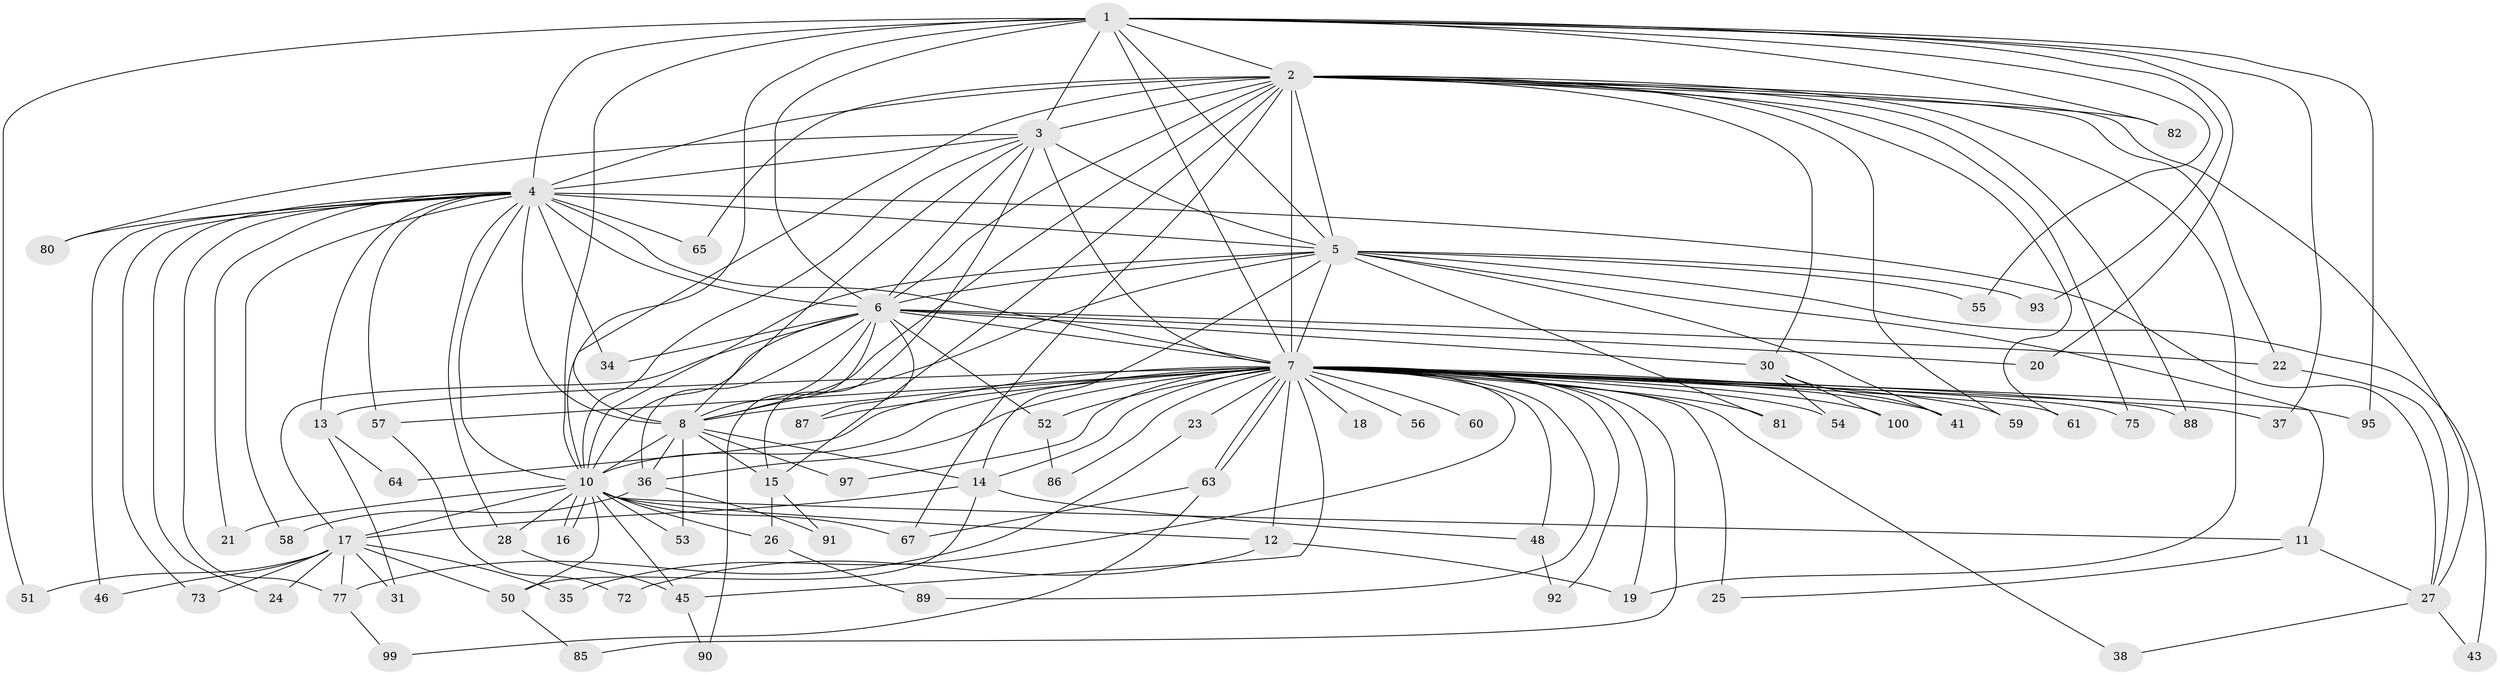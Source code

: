 // original degree distribution, {19: 0.02, 22: 0.01, 12: 0.01, 24: 0.02, 16: 0.01, 15: 0.01, 39: 0.01, 23: 0.01, 4: 0.06, 6: 0.02, 5: 0.03, 2: 0.59, 11: 0.01, 3: 0.19}
// Generated by graph-tools (version 1.1) at 2025/38/02/21/25 10:38:52]
// undirected, 75 vertices, 176 edges
graph export_dot {
graph [start="1"]
  node [color=gray90,style=filled];
  1 [super="+84"];
  2 [super="+47"];
  3 [super="+44"];
  4 [super="+29"];
  5 [super="+69"];
  6 [super="+71"];
  7 [super="+9"];
  8 [super="+98"];
  10 [super="+32"];
  11 [super="+40"];
  12;
  13 [super="+33"];
  14 [super="+62"];
  15 [super="+68"];
  16;
  17 [super="+76"];
  18;
  19 [super="+42"];
  20;
  21;
  22;
  23;
  24;
  25;
  26 [super="+49"];
  27 [super="+39"];
  28 [super="+79"];
  30;
  31;
  34;
  35;
  36 [super="+66"];
  37;
  38;
  41 [super="+74"];
  43;
  45;
  46;
  48;
  50 [super="+70"];
  51;
  52;
  53;
  54;
  55;
  56;
  57;
  58;
  59 [super="+78"];
  60;
  61;
  63;
  64;
  65;
  67 [super="+83"];
  72;
  73;
  75;
  77 [super="+94"];
  80;
  81;
  82;
  85;
  86;
  87;
  88;
  89;
  90;
  91;
  92;
  93;
  95 [super="+96"];
  97;
  99;
  100;
  1 -- 2;
  1 -- 3 [weight=2];
  1 -- 4;
  1 -- 5;
  1 -- 6;
  1 -- 7 [weight=3];
  1 -- 8;
  1 -- 10;
  1 -- 20;
  1 -- 37;
  1 -- 51;
  1 -- 55;
  1 -- 82;
  1 -- 93;
  1 -- 95 [weight=2];
  2 -- 3;
  2 -- 4 [weight=2];
  2 -- 5;
  2 -- 6 [weight=2];
  2 -- 7 [weight=2];
  2 -- 8;
  2 -- 10;
  2 -- 15;
  2 -- 19;
  2 -- 22;
  2 -- 30;
  2 -- 59;
  2 -- 61;
  2 -- 65;
  2 -- 67;
  2 -- 75;
  2 -- 82;
  2 -- 88;
  2 -- 27;
  3 -- 4;
  3 -- 5;
  3 -- 6;
  3 -- 7 [weight=2];
  3 -- 8;
  3 -- 10;
  3 -- 15;
  3 -- 80;
  4 -- 5;
  4 -- 6;
  4 -- 7 [weight=3];
  4 -- 8;
  4 -- 10 [weight=2];
  4 -- 21;
  4 -- 24;
  4 -- 27;
  4 -- 28;
  4 -- 34;
  4 -- 46;
  4 -- 57;
  4 -- 58;
  4 -- 65;
  4 -- 73;
  4 -- 80;
  4 -- 77;
  4 -- 13;
  5 -- 6;
  5 -- 7 [weight=3];
  5 -- 8;
  5 -- 10;
  5 -- 11;
  5 -- 14;
  5 -- 43;
  5 -- 55;
  5 -- 81;
  5 -- 93;
  5 -- 41;
  6 -- 7 [weight=2];
  6 -- 8;
  6 -- 10;
  6 -- 20;
  6 -- 22;
  6 -- 30;
  6 -- 34;
  6 -- 52;
  6 -- 87;
  6 -- 90;
  6 -- 17;
  6 -- 36;
  7 -- 8 [weight=3];
  7 -- 10 [weight=2];
  7 -- 18 [weight=2];
  7 -- 23 [weight=2];
  7 -- 25;
  7 -- 37;
  7 -- 56 [weight=2];
  7 -- 63;
  7 -- 63;
  7 -- 75;
  7 -- 81;
  7 -- 95;
  7 -- 97;
  7 -- 100;
  7 -- 12;
  7 -- 13;
  7 -- 14;
  7 -- 19;
  7 -- 35;
  7 -- 36;
  7 -- 38;
  7 -- 41;
  7 -- 45;
  7 -- 48;
  7 -- 52;
  7 -- 54;
  7 -- 57;
  7 -- 59 [weight=2];
  7 -- 60;
  7 -- 61;
  7 -- 64;
  7 -- 85;
  7 -- 86;
  7 -- 87;
  7 -- 88;
  7 -- 89;
  7 -- 92;
  8 -- 10;
  8 -- 36;
  8 -- 53;
  8 -- 97;
  8 -- 14;
  8 -- 15;
  10 -- 11;
  10 -- 12;
  10 -- 16;
  10 -- 16;
  10 -- 17;
  10 -- 21;
  10 -- 26 [weight=2];
  10 -- 28;
  10 -- 45;
  10 -- 53;
  10 -- 67;
  10 -- 50;
  11 -- 25;
  11 -- 27;
  12 -- 72;
  12 -- 19;
  13 -- 31;
  13 -- 64;
  14 -- 17;
  14 -- 48;
  14 -- 50;
  15 -- 26;
  15 -- 91;
  17 -- 24;
  17 -- 31;
  17 -- 35;
  17 -- 46;
  17 -- 50;
  17 -- 51;
  17 -- 73;
  17 -- 77;
  22 -- 27;
  23 -- 77;
  26 -- 89;
  27 -- 38;
  27 -- 43;
  28 -- 45;
  30 -- 41;
  30 -- 54;
  30 -- 100;
  36 -- 58;
  36 -- 91;
  45 -- 90;
  48 -- 92;
  50 -- 85;
  52 -- 86;
  57 -- 72;
  63 -- 99;
  63 -- 67;
  77 -- 99;
}
